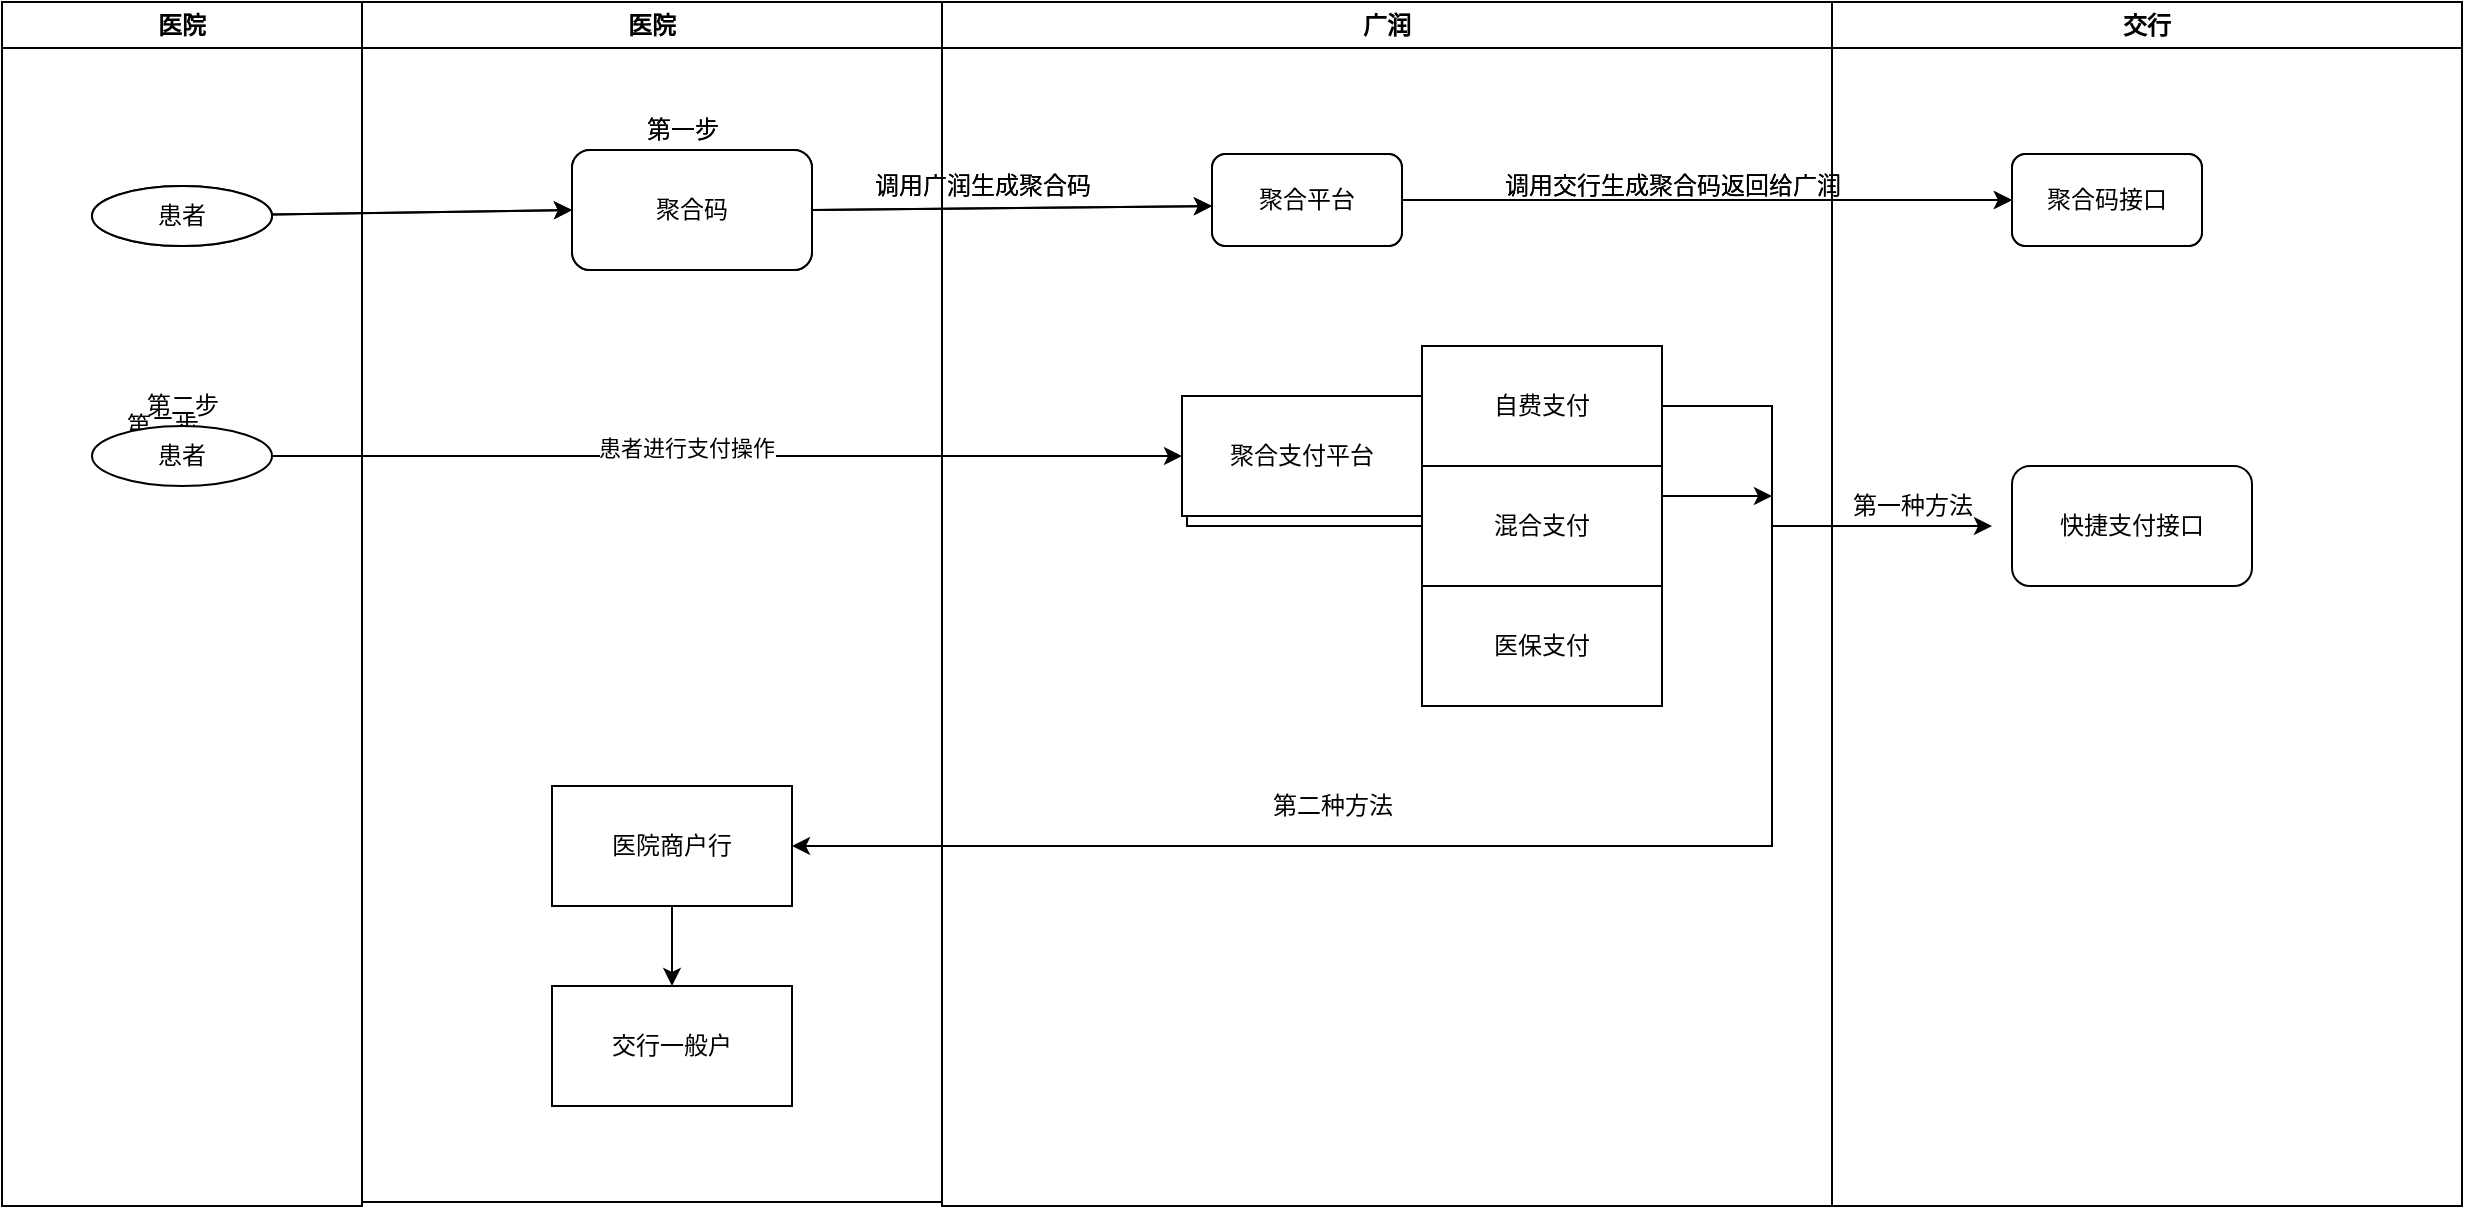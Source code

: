 <mxfile version="15.8.6" type="github">
  <diagram name="Page-1" id="e7e014a7-5840-1c2e-5031-d8a46d1fe8dd">
    <mxGraphModel dx="2591" dy="706" grid="1" gridSize="10" guides="1" tooltips="1" connect="1" arrows="1" fold="1" page="1" pageScale="1" pageWidth="1169" pageHeight="826" background="#ffffff" math="0" shadow="0">
      <root>
        <mxCell id="0" />
        <mxCell id="1" parent="0" />
        <mxCell id="VFODcZ8JSwoLVpJ5h68R-8" value="广润科技" style="swimlane;whiteSpace=wrap" parent="1" vertex="1">
          <mxGeometry x="910" y="128" width="315" height="602" as="geometry">
            <mxRectangle x="910" y="128" width="80" height="23" as="alternateBounds" />
          </mxGeometry>
        </mxCell>
        <mxCell id="VFODcZ8JSwoLVpJ5h68R-9" value="" style="endArrow=classic;html=1;strokeColor=#FF0000;fontColor=#FFFFFF;exitX=0.5;exitY=1;exitDx=0;exitDy=0;entryX=0.5;entryY=0;entryDx=0;entryDy=0;strokeWidth=2;" parent="VFODcZ8JSwoLVpJ5h68R-8" edge="1">
          <mxGeometry width="50" height="50" relative="1" as="geometry">
            <mxPoint x="120" y="171" as="sourcePoint" />
            <mxPoint x="120" y="171" as="targetPoint" />
            <Array as="points" />
          </mxGeometry>
        </mxCell>
        <mxCell id="DpPIe5LsrQuxPPb24lTz-1" value="医院" style="swimlane;whiteSpace=wrap;startSize=23;" parent="1" vertex="1">
          <mxGeometry x="175" y="128" width="290" height="600" as="geometry" />
        </mxCell>
        <mxCell id="xOAtnNTPI9Kn5_C6s09A-5" value="聚合码" style="rounded=1;whiteSpace=wrap;html=1;" parent="DpPIe5LsrQuxPPb24lTz-1" vertex="1">
          <mxGeometry x="105" y="74" width="120" height="60" as="geometry" />
        </mxCell>
        <mxCell id="xOAtnNTPI9Kn5_C6s09A-9" value="第一步" style="text;html=1;align=center;verticalAlign=middle;resizable=0;points=[];autosize=1;strokeColor=none;fillColor=none;" parent="DpPIe5LsrQuxPPb24lTz-1" vertex="1">
          <mxGeometry x="135" y="54" width="50" height="20" as="geometry" />
        </mxCell>
        <mxCell id="xOAtnNTPI9Kn5_C6s09A-18" value="" style="endArrow=classic;html=1;rounded=0;exitX=1;exitY=0.5;exitDx=0;exitDy=0;" parent="DpPIe5LsrQuxPPb24lTz-1" source="xOAtnNTPI9Kn5_C6s09A-5" edge="1">
          <mxGeometry width="50" height="50" relative="1" as="geometry">
            <mxPoint x="225" y="142" as="sourcePoint" />
            <mxPoint x="425" y="102" as="targetPoint" />
          </mxGeometry>
        </mxCell>
        <mxCell id="DpPIe5LsrQuxPPb24lTz-6" value="交行" style="swimlane;whiteSpace=wrap" parent="1" vertex="1">
          <mxGeometry x="910" y="128" width="315" height="602" as="geometry">
            <mxRectangle x="910" y="128" width="80" height="23" as="alternateBounds" />
          </mxGeometry>
        </mxCell>
        <mxCell id="DpPIe5LsrQuxPPb24lTz-7" value="" style="endArrow=classic;html=1;strokeColor=#FF0000;fontColor=#FFFFFF;exitX=0.5;exitY=1;exitDx=0;exitDy=0;entryX=0.5;entryY=0;entryDx=0;entryDy=0;strokeWidth=2;" parent="DpPIe5LsrQuxPPb24lTz-6" edge="1">
          <mxGeometry width="50" height="50" relative="1" as="geometry">
            <mxPoint x="120" y="171" as="sourcePoint" />
            <mxPoint x="120" y="171" as="targetPoint" />
            <Array as="points" />
          </mxGeometry>
        </mxCell>
        <mxCell id="xOAtnNTPI9Kn5_C6s09A-8" value="聚合码接口" style="rounded=1;whiteSpace=wrap;html=1;" parent="DpPIe5LsrQuxPPb24lTz-6" vertex="1">
          <mxGeometry x="90" y="76" width="95" height="46" as="geometry" />
        </mxCell>
        <mxCell id="DpPIe5LsrQuxPPb24lTz-14" value="广润" style="swimlane;whiteSpace=wrap;startSize=23;" parent="1" vertex="1">
          <mxGeometry x="465" y="128" width="445" height="602" as="geometry">
            <mxRectangle x="465" y="128" width="150" height="23" as="alternateBounds" />
          </mxGeometry>
        </mxCell>
        <mxCell id="xOAtnNTPI9Kn5_C6s09A-7" value="聚合平台" style="rounded=1;whiteSpace=wrap;html=1;" parent="DpPIe5LsrQuxPPb24lTz-14" vertex="1">
          <mxGeometry x="135" y="76" width="95" height="46" as="geometry" />
        </mxCell>
        <mxCell id="xOAtnNTPI9Kn5_C6s09A-19" value="调用广润生成聚合码" style="text;html=1;align=center;verticalAlign=middle;resizable=0;points=[];autosize=1;strokeColor=none;fillColor=none;" parent="DpPIe5LsrQuxPPb24lTz-14" vertex="1">
          <mxGeometry x="-40" y="82" width="120" height="20" as="geometry" />
        </mxCell>
        <mxCell id="xOAtnNTPI9Kn5_C6s09A-22" value="聚合支付平台" style="whiteSpace=wrap;html=1;" parent="DpPIe5LsrQuxPPb24lTz-14" vertex="1">
          <mxGeometry x="122.5" y="202" width="120" height="60" as="geometry" />
        </mxCell>
        <mxCell id="xOAtnNTPI9Kn5_C6s09A-10" value="医院" style="swimlane;whiteSpace=wrap;startSize=23;" parent="1" vertex="1">
          <mxGeometry x="-5" y="128" width="180" height="602" as="geometry" />
        </mxCell>
        <mxCell id="xOAtnNTPI9Kn5_C6s09A-13" value="患者" style="ellipse;whiteSpace=wrap;html=1;" parent="xOAtnNTPI9Kn5_C6s09A-10" vertex="1">
          <mxGeometry x="45" y="92" width="90" height="30" as="geometry" />
        </mxCell>
        <mxCell id="xOAtnNTPI9Kn5_C6s09A-23" value="第二步" style="text;html=1;align=center;verticalAlign=middle;resizable=0;points=[];autosize=1;strokeColor=none;fillColor=none;" parent="xOAtnNTPI9Kn5_C6s09A-10" vertex="1">
          <mxGeometry x="55" y="202" width="50" height="20" as="geometry" />
        </mxCell>
        <mxCell id="xOAtnNTPI9Kn5_C6s09A-14" value="" style="endArrow=classic;html=1;rounded=0;entryX=0;entryY=0.5;entryDx=0;entryDy=0;entryPerimeter=0;" parent="1" source="xOAtnNTPI9Kn5_C6s09A-13" target="xOAtnNTPI9Kn5_C6s09A-5" edge="1">
          <mxGeometry width="50" height="50" relative="1" as="geometry">
            <mxPoint x="140" y="147" as="sourcePoint" />
            <mxPoint x="270" y="232" as="targetPoint" />
          </mxGeometry>
        </mxCell>
        <mxCell id="xOAtnNTPI9Kn5_C6s09A-20" value="" style="endArrow=classic;html=1;rounded=0;entryX=0;entryY=0.5;entryDx=0;entryDy=0;exitX=1;exitY=0.5;exitDx=0;exitDy=0;" parent="1" source="xOAtnNTPI9Kn5_C6s09A-7" target="xOAtnNTPI9Kn5_C6s09A-8" edge="1">
          <mxGeometry width="50" height="50" relative="1" as="geometry">
            <mxPoint x="700" y="270" as="sourcePoint" />
            <mxPoint x="750" y="220" as="targetPoint" />
          </mxGeometry>
        </mxCell>
        <mxCell id="xOAtnNTPI9Kn5_C6s09A-21" value="调用交行生成聚合码返回给广润" style="text;html=1;align=center;verticalAlign=middle;resizable=0;points=[];autosize=1;strokeColor=none;fillColor=none;" parent="1" vertex="1">
          <mxGeometry x="740" y="210" width="180" height="20" as="geometry" />
        </mxCell>
        <mxCell id="1GPpCNet4toCEd_BQFfY-1" value="广润科技" style="swimlane;whiteSpace=wrap" vertex="1" parent="1">
          <mxGeometry x="910" y="128" width="315" height="602" as="geometry">
            <mxRectangle x="910" y="128" width="80" height="23" as="alternateBounds" />
          </mxGeometry>
        </mxCell>
        <mxCell id="1GPpCNet4toCEd_BQFfY-2" value="" style="endArrow=classic;html=1;strokeColor=#FF0000;fontColor=#FFFFFF;exitX=0.5;exitY=1;exitDx=0;exitDy=0;entryX=0.5;entryY=0;entryDx=0;entryDy=0;strokeWidth=2;" edge="1" parent="1GPpCNet4toCEd_BQFfY-1">
          <mxGeometry width="50" height="50" relative="1" as="geometry">
            <mxPoint x="120" y="171" as="sourcePoint" />
            <mxPoint x="120" y="171" as="targetPoint" />
            <Array as="points" />
          </mxGeometry>
        </mxCell>
        <mxCell id="1GPpCNet4toCEd_BQFfY-3" value="医院" style="swimlane;whiteSpace=wrap;startSize=23;" vertex="1" parent="1">
          <mxGeometry x="175" y="128" width="290" height="600" as="geometry" />
        </mxCell>
        <mxCell id="1GPpCNet4toCEd_BQFfY-4" value="聚合码" style="rounded=1;whiteSpace=wrap;html=1;" vertex="1" parent="1GPpCNet4toCEd_BQFfY-3">
          <mxGeometry x="105" y="74" width="120" height="60" as="geometry" />
        </mxCell>
        <mxCell id="1GPpCNet4toCEd_BQFfY-5" value="第一步" style="text;html=1;align=center;verticalAlign=middle;resizable=0;points=[];autosize=1;strokeColor=none;fillColor=none;" vertex="1" parent="1GPpCNet4toCEd_BQFfY-3">
          <mxGeometry x="135" y="54" width="50" height="20" as="geometry" />
        </mxCell>
        <mxCell id="1GPpCNet4toCEd_BQFfY-6" value="" style="endArrow=classic;html=1;rounded=0;exitX=1;exitY=0.5;exitDx=0;exitDy=0;" edge="1" parent="1GPpCNet4toCEd_BQFfY-3" source="1GPpCNet4toCEd_BQFfY-4">
          <mxGeometry width="50" height="50" relative="1" as="geometry">
            <mxPoint x="225" y="142" as="sourcePoint" />
            <mxPoint x="425" y="102" as="targetPoint" />
          </mxGeometry>
        </mxCell>
        <mxCell id="1GPpCNet4toCEd_BQFfY-7" value="医院商户行" style="whiteSpace=wrap;html=1;" vertex="1" parent="1GPpCNet4toCEd_BQFfY-3">
          <mxGeometry x="95" y="392" width="120" height="60" as="geometry" />
        </mxCell>
        <mxCell id="1GPpCNet4toCEd_BQFfY-8" value="交行一般户" style="whiteSpace=wrap;html=1;" vertex="1" parent="1GPpCNet4toCEd_BQFfY-3">
          <mxGeometry x="95" y="492" width="120" height="60" as="geometry" />
        </mxCell>
        <mxCell id="1GPpCNet4toCEd_BQFfY-9" value="" style="endArrow=classic;html=1;rounded=0;exitX=0.5;exitY=1;exitDx=0;exitDy=0;entryX=0.5;entryY=0;entryDx=0;entryDy=0;" edge="1" parent="1GPpCNet4toCEd_BQFfY-3" source="1GPpCNet4toCEd_BQFfY-7" target="1GPpCNet4toCEd_BQFfY-8">
          <mxGeometry width="50" height="50" relative="1" as="geometry">
            <mxPoint x="145" y="532" as="sourcePoint" />
            <mxPoint x="195" y="482" as="targetPoint" />
          </mxGeometry>
        </mxCell>
        <mxCell id="1GPpCNet4toCEd_BQFfY-10" value="交行" style="swimlane;whiteSpace=wrap" vertex="1" parent="1">
          <mxGeometry x="910" y="128" width="315" height="602" as="geometry">
            <mxRectangle x="910" y="128" width="80" height="23" as="alternateBounds" />
          </mxGeometry>
        </mxCell>
        <mxCell id="1GPpCNet4toCEd_BQFfY-11" value="" style="endArrow=classic;html=1;strokeColor=#FF0000;fontColor=#FFFFFF;exitX=0.5;exitY=1;exitDx=0;exitDy=0;entryX=0.5;entryY=0;entryDx=0;entryDy=0;strokeWidth=2;" edge="1" parent="1GPpCNet4toCEd_BQFfY-10">
          <mxGeometry width="50" height="50" relative="1" as="geometry">
            <mxPoint x="120" y="171" as="sourcePoint" />
            <mxPoint x="120" y="171" as="targetPoint" />
            <Array as="points" />
          </mxGeometry>
        </mxCell>
        <mxCell id="1GPpCNet4toCEd_BQFfY-12" value="聚合码接口" style="rounded=1;whiteSpace=wrap;html=1;" vertex="1" parent="1GPpCNet4toCEd_BQFfY-10">
          <mxGeometry x="90" y="76" width="95" height="46" as="geometry" />
        </mxCell>
        <mxCell id="1GPpCNet4toCEd_BQFfY-33" value="快捷支付接口" style="rounded=1;whiteSpace=wrap;html=1;" vertex="1" parent="1GPpCNet4toCEd_BQFfY-10">
          <mxGeometry x="90" y="232" width="120" height="60" as="geometry" />
        </mxCell>
        <mxCell id="1GPpCNet4toCEd_BQFfY-36" value="第一种方法" style="text;html=1;align=center;verticalAlign=middle;resizable=0;points=[];autosize=1;strokeColor=none;fillColor=none;" vertex="1" parent="1GPpCNet4toCEd_BQFfY-10">
          <mxGeometry y="242" width="80" height="20" as="geometry" />
        </mxCell>
        <mxCell id="1GPpCNet4toCEd_BQFfY-13" value="广润" style="swimlane;whiteSpace=wrap;startSize=23;" vertex="1" parent="1">
          <mxGeometry x="465" y="128" width="445" height="602" as="geometry">
            <mxRectangle x="465" y="128" width="150" height="23" as="alternateBounds" />
          </mxGeometry>
        </mxCell>
        <mxCell id="1GPpCNet4toCEd_BQFfY-14" value="聚合平台" style="rounded=1;whiteSpace=wrap;html=1;" vertex="1" parent="1GPpCNet4toCEd_BQFfY-13">
          <mxGeometry x="135" y="76" width="95" height="46" as="geometry" />
        </mxCell>
        <mxCell id="1GPpCNet4toCEd_BQFfY-15" value="调用广润生成聚合码" style="text;html=1;align=center;verticalAlign=middle;resizable=0;points=[];autosize=1;strokeColor=none;fillColor=none;" vertex="1" parent="1GPpCNet4toCEd_BQFfY-13">
          <mxGeometry x="-40" y="82" width="120" height="20" as="geometry" />
        </mxCell>
        <mxCell id="1GPpCNet4toCEd_BQFfY-16" value="聚合支付平台" style="whiteSpace=wrap;html=1;" vertex="1" parent="1GPpCNet4toCEd_BQFfY-13">
          <mxGeometry x="120" y="197" width="120" height="60" as="geometry" />
        </mxCell>
        <mxCell id="1GPpCNet4toCEd_BQFfY-17" value="自费支付" style="whiteSpace=wrap;html=1;" vertex="1" parent="1GPpCNet4toCEd_BQFfY-13">
          <mxGeometry x="240" y="172" width="120" height="60" as="geometry" />
        </mxCell>
        <mxCell id="1GPpCNet4toCEd_BQFfY-18" value="混合支付" style="whiteSpace=wrap;html=1;" vertex="1" parent="1GPpCNet4toCEd_BQFfY-13">
          <mxGeometry x="240" y="232" width="120" height="60" as="geometry" />
        </mxCell>
        <mxCell id="1GPpCNet4toCEd_BQFfY-19" value="医保支付" style="whiteSpace=wrap;html=1;" vertex="1" parent="1GPpCNet4toCEd_BQFfY-13">
          <mxGeometry x="240" y="292" width="120" height="60" as="geometry" />
        </mxCell>
        <mxCell id="1GPpCNet4toCEd_BQFfY-20" value="" style="endArrow=classic;html=1;rounded=0;exitX=1;exitY=0.25;exitDx=0;exitDy=0;" edge="1" parent="1GPpCNet4toCEd_BQFfY-13" source="1GPpCNet4toCEd_BQFfY-18">
          <mxGeometry width="50" height="50" relative="1" as="geometry">
            <mxPoint x="355" y="302" as="sourcePoint" />
            <mxPoint x="415" y="247" as="targetPoint" />
          </mxGeometry>
        </mxCell>
        <mxCell id="1GPpCNet4toCEd_BQFfY-21" value="医院" style="swimlane;whiteSpace=wrap;startSize=23;" vertex="1" parent="1">
          <mxGeometry x="-5" y="128" width="180" height="602" as="geometry" />
        </mxCell>
        <mxCell id="1GPpCNet4toCEd_BQFfY-22" value="患者" style="ellipse;whiteSpace=wrap;html=1;" vertex="1" parent="1GPpCNet4toCEd_BQFfY-21">
          <mxGeometry x="45" y="92" width="90" height="30" as="geometry" />
        </mxCell>
        <mxCell id="1GPpCNet4toCEd_BQFfY-23" value="第二步" style="text;html=1;align=center;verticalAlign=middle;resizable=0;points=[];autosize=1;strokeColor=none;fillColor=none;" vertex="1" parent="1GPpCNet4toCEd_BQFfY-21">
          <mxGeometry x="65" y="192" width="50" height="20" as="geometry" />
        </mxCell>
        <mxCell id="1GPpCNet4toCEd_BQFfY-24" value="患者" style="ellipse;whiteSpace=wrap;html=1;" vertex="1" parent="1GPpCNet4toCEd_BQFfY-21">
          <mxGeometry x="45" y="212" width="90" height="30" as="geometry" />
        </mxCell>
        <mxCell id="1GPpCNet4toCEd_BQFfY-25" value="" style="endArrow=classic;html=1;rounded=0;entryX=0;entryY=0.5;entryDx=0;entryDy=0;entryPerimeter=0;" edge="1" parent="1" source="1GPpCNet4toCEd_BQFfY-22" target="1GPpCNet4toCEd_BQFfY-4">
          <mxGeometry width="50" height="50" relative="1" as="geometry">
            <mxPoint x="140" y="147" as="sourcePoint" />
            <mxPoint x="270" y="232" as="targetPoint" />
          </mxGeometry>
        </mxCell>
        <mxCell id="1GPpCNet4toCEd_BQFfY-26" value="" style="endArrow=classic;html=1;rounded=0;entryX=0;entryY=0.5;entryDx=0;entryDy=0;exitX=1;exitY=0.5;exitDx=0;exitDy=0;" edge="1" parent="1" source="1GPpCNet4toCEd_BQFfY-14" target="1GPpCNet4toCEd_BQFfY-12">
          <mxGeometry width="50" height="50" relative="1" as="geometry">
            <mxPoint x="700" y="270" as="sourcePoint" />
            <mxPoint x="750" y="220" as="targetPoint" />
          </mxGeometry>
        </mxCell>
        <mxCell id="1GPpCNet4toCEd_BQFfY-27" value="调用交行生成聚合码返回给广润" style="text;html=1;align=center;verticalAlign=middle;resizable=0;points=[];autosize=1;strokeColor=none;fillColor=none;" vertex="1" parent="1">
          <mxGeometry x="740" y="210" width="180" height="20" as="geometry" />
        </mxCell>
        <mxCell id="1GPpCNet4toCEd_BQFfY-28" value="" style="endArrow=classic;html=1;rounded=0;entryX=0;entryY=0.5;entryDx=0;entryDy=0;exitX=1;exitY=0.5;exitDx=0;exitDy=0;" edge="1" parent="1" source="1GPpCNet4toCEd_BQFfY-24" target="1GPpCNet4toCEd_BQFfY-16">
          <mxGeometry width="50" height="50" relative="1" as="geometry">
            <mxPoint x="130" y="400" as="sourcePoint" />
            <mxPoint x="180" y="350" as="targetPoint" />
          </mxGeometry>
        </mxCell>
        <mxCell id="1GPpCNet4toCEd_BQFfY-29" value="患者进行支付操作" style="edgeLabel;html=1;align=center;verticalAlign=middle;resizable=0;points=[];" vertex="1" connectable="0" parent="1GPpCNet4toCEd_BQFfY-28">
          <mxGeometry x="-0.09" y="4" relative="1" as="geometry">
            <mxPoint as="offset" />
          </mxGeometry>
        </mxCell>
        <mxCell id="1GPpCNet4toCEd_BQFfY-30" value="" style="endArrow=classic;html=1;rounded=0;exitX=1;exitY=0.5;exitDx=0;exitDy=0;entryX=1;entryY=0.5;entryDx=0;entryDy=0;" edge="1" parent="1" source="1GPpCNet4toCEd_BQFfY-17" target="1GPpCNet4toCEd_BQFfY-7">
          <mxGeometry width="50" height="50" relative="1" as="geometry">
            <mxPoint x="780" y="430" as="sourcePoint" />
            <mxPoint x="820" y="650" as="targetPoint" />
            <Array as="points">
              <mxPoint x="880" y="330" />
              <mxPoint x="880" y="550" />
            </Array>
          </mxGeometry>
        </mxCell>
        <mxCell id="1GPpCNet4toCEd_BQFfY-31" value="第二种方法" style="text;html=1;align=center;verticalAlign=middle;resizable=0;points=[];autosize=1;strokeColor=none;fillColor=none;" vertex="1" parent="1">
          <mxGeometry x="620" y="520" width="80" height="20" as="geometry" />
        </mxCell>
        <mxCell id="1GPpCNet4toCEd_BQFfY-35" value="" style="endArrow=classic;html=1;rounded=0;" edge="1" parent="1">
          <mxGeometry width="50" height="50" relative="1" as="geometry">
            <mxPoint x="880" y="390" as="sourcePoint" />
            <mxPoint x="990" y="390" as="targetPoint" />
          </mxGeometry>
        </mxCell>
      </root>
    </mxGraphModel>
  </diagram>
</mxfile>
